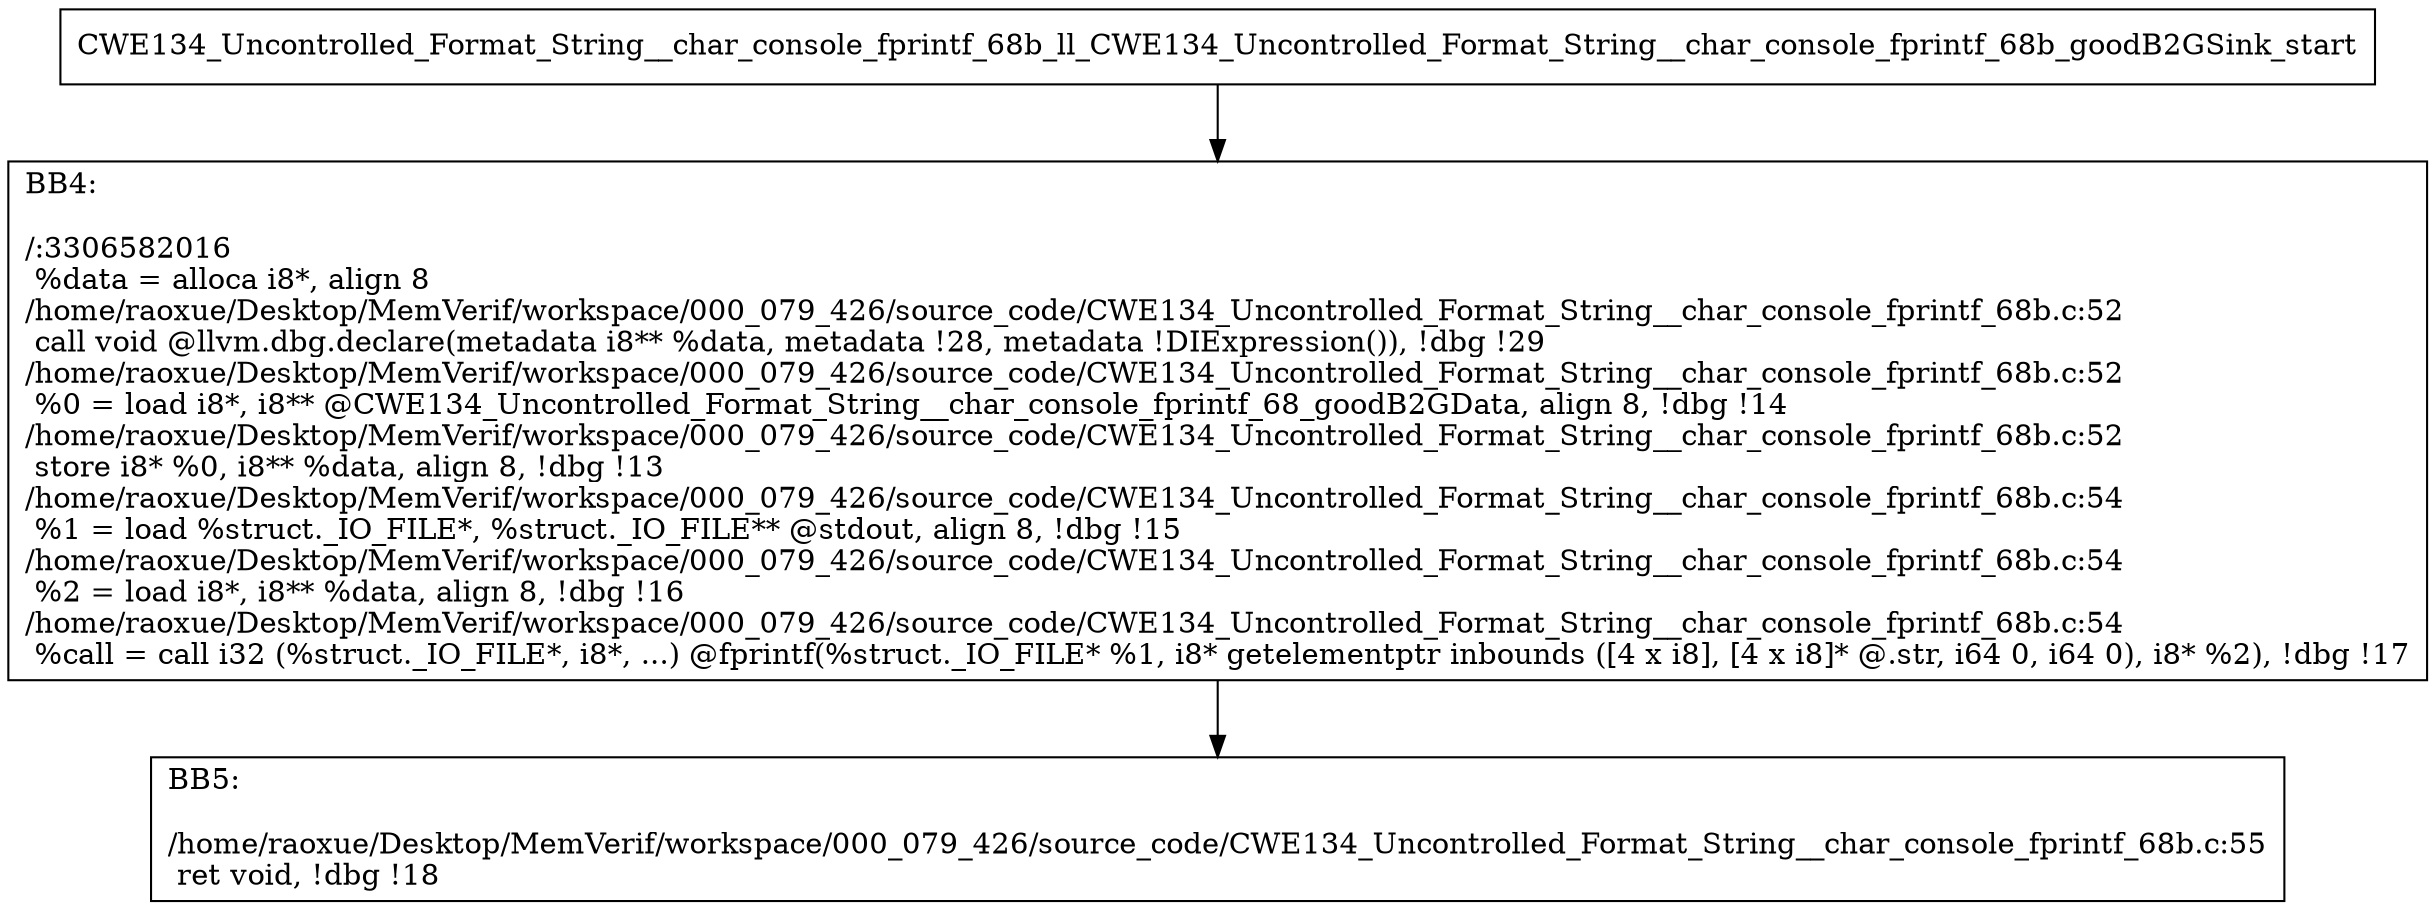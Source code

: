 digraph "CFG for'CWE134_Uncontrolled_Format_String__char_console_fprintf_68b_ll_CWE134_Uncontrolled_Format_String__char_console_fprintf_68b_goodB2GSink' function" {
	BBCWE134_Uncontrolled_Format_String__char_console_fprintf_68b_ll_CWE134_Uncontrolled_Format_String__char_console_fprintf_68b_goodB2GSink_start[shape=record,label="{CWE134_Uncontrolled_Format_String__char_console_fprintf_68b_ll_CWE134_Uncontrolled_Format_String__char_console_fprintf_68b_goodB2GSink_start}"];
	BBCWE134_Uncontrolled_Format_String__char_console_fprintf_68b_ll_CWE134_Uncontrolled_Format_String__char_console_fprintf_68b_goodB2GSink_start-> CWE134_Uncontrolled_Format_String__char_console_fprintf_68b_ll_CWE134_Uncontrolled_Format_String__char_console_fprintf_68b_goodB2GSinkBB4;
	CWE134_Uncontrolled_Format_String__char_console_fprintf_68b_ll_CWE134_Uncontrolled_Format_String__char_console_fprintf_68b_goodB2GSinkBB4 [shape=record, label="{BB4:\l\l/:3306582016\l
  %data = alloca i8*, align 8\l
/home/raoxue/Desktop/MemVerif/workspace/000_079_426/source_code/CWE134_Uncontrolled_Format_String__char_console_fprintf_68b.c:52\l
  call void @llvm.dbg.declare(metadata i8** %data, metadata !28, metadata !DIExpression()), !dbg !29\l
/home/raoxue/Desktop/MemVerif/workspace/000_079_426/source_code/CWE134_Uncontrolled_Format_String__char_console_fprintf_68b.c:52\l
  %0 = load i8*, i8** @CWE134_Uncontrolled_Format_String__char_console_fprintf_68_goodB2GData, align 8, !dbg !14\l
/home/raoxue/Desktop/MemVerif/workspace/000_079_426/source_code/CWE134_Uncontrolled_Format_String__char_console_fprintf_68b.c:52\l
  store i8* %0, i8** %data, align 8, !dbg !13\l
/home/raoxue/Desktop/MemVerif/workspace/000_079_426/source_code/CWE134_Uncontrolled_Format_String__char_console_fprintf_68b.c:54\l
  %1 = load %struct._IO_FILE*, %struct._IO_FILE** @stdout, align 8, !dbg !15\l
/home/raoxue/Desktop/MemVerif/workspace/000_079_426/source_code/CWE134_Uncontrolled_Format_String__char_console_fprintf_68b.c:54\l
  %2 = load i8*, i8** %data, align 8, !dbg !16\l
/home/raoxue/Desktop/MemVerif/workspace/000_079_426/source_code/CWE134_Uncontrolled_Format_String__char_console_fprintf_68b.c:54\l
  %call = call i32 (%struct._IO_FILE*, i8*, ...) @fprintf(%struct._IO_FILE* %1, i8* getelementptr inbounds ([4 x i8], [4 x i8]* @.str, i64 0, i64 0), i8* %2), !dbg !17\l
}"];
	CWE134_Uncontrolled_Format_String__char_console_fprintf_68b_ll_CWE134_Uncontrolled_Format_String__char_console_fprintf_68b_goodB2GSinkBB4-> CWE134_Uncontrolled_Format_String__char_console_fprintf_68b_ll_CWE134_Uncontrolled_Format_String__char_console_fprintf_68b_goodB2GSinkBB5;
	CWE134_Uncontrolled_Format_String__char_console_fprintf_68b_ll_CWE134_Uncontrolled_Format_String__char_console_fprintf_68b_goodB2GSinkBB5 [shape=record, label="{BB5:\l\l/home/raoxue/Desktop/MemVerif/workspace/000_079_426/source_code/CWE134_Uncontrolled_Format_String__char_console_fprintf_68b.c:55\l
  ret void, !dbg !18\l
}"];
}
